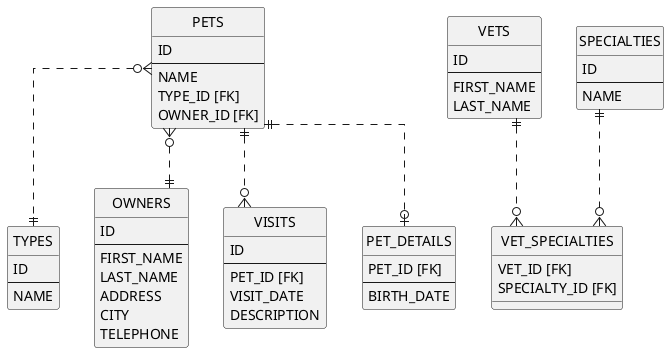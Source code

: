 @startuml
' configure font
skinparam defaultFontName SansSerif

' hide the spot
hide circle

' avoid problems with angled crows feet
skinparam linetype ortho

entity PETS {
  ID
  --
  NAME
  TYPE_ID [FK]
  OWNER_ID [FK]
}

entity TYPES {
  ID
  --
  NAME
}

entity OWNERS {
  ID
  --
  FIRST_NAME
  LAST_NAME
  ADDRESS
  CITY
  TELEPHONE
}

entity VISITS {
  ID
  --
  PET_ID [FK]
  VISIT_DATE
  DESCRIPTION
}

entity PET_DETAILS {
  PET_ID [FK]
  --
  BIRTH_DATE
}

entity VETS {
  ID
  --
  FIRST_NAME
  LAST_NAME
}

entity SPECIALTIES {
  ID
  --
  NAME
}

entity VET_SPECIALTIES {
  VET_ID [FK]
  SPECIALTY_ID [FK]
}

PETS }o..|| TYPES
PETS }o..|| OWNERS
PETS ||..o{ VISITS
PETS ||..o| PET_DETAILS
VETS ||..o{ VET_SPECIALTIES
SPECIALTIES ||..o{ VET_SPECIALTIES

@enduml